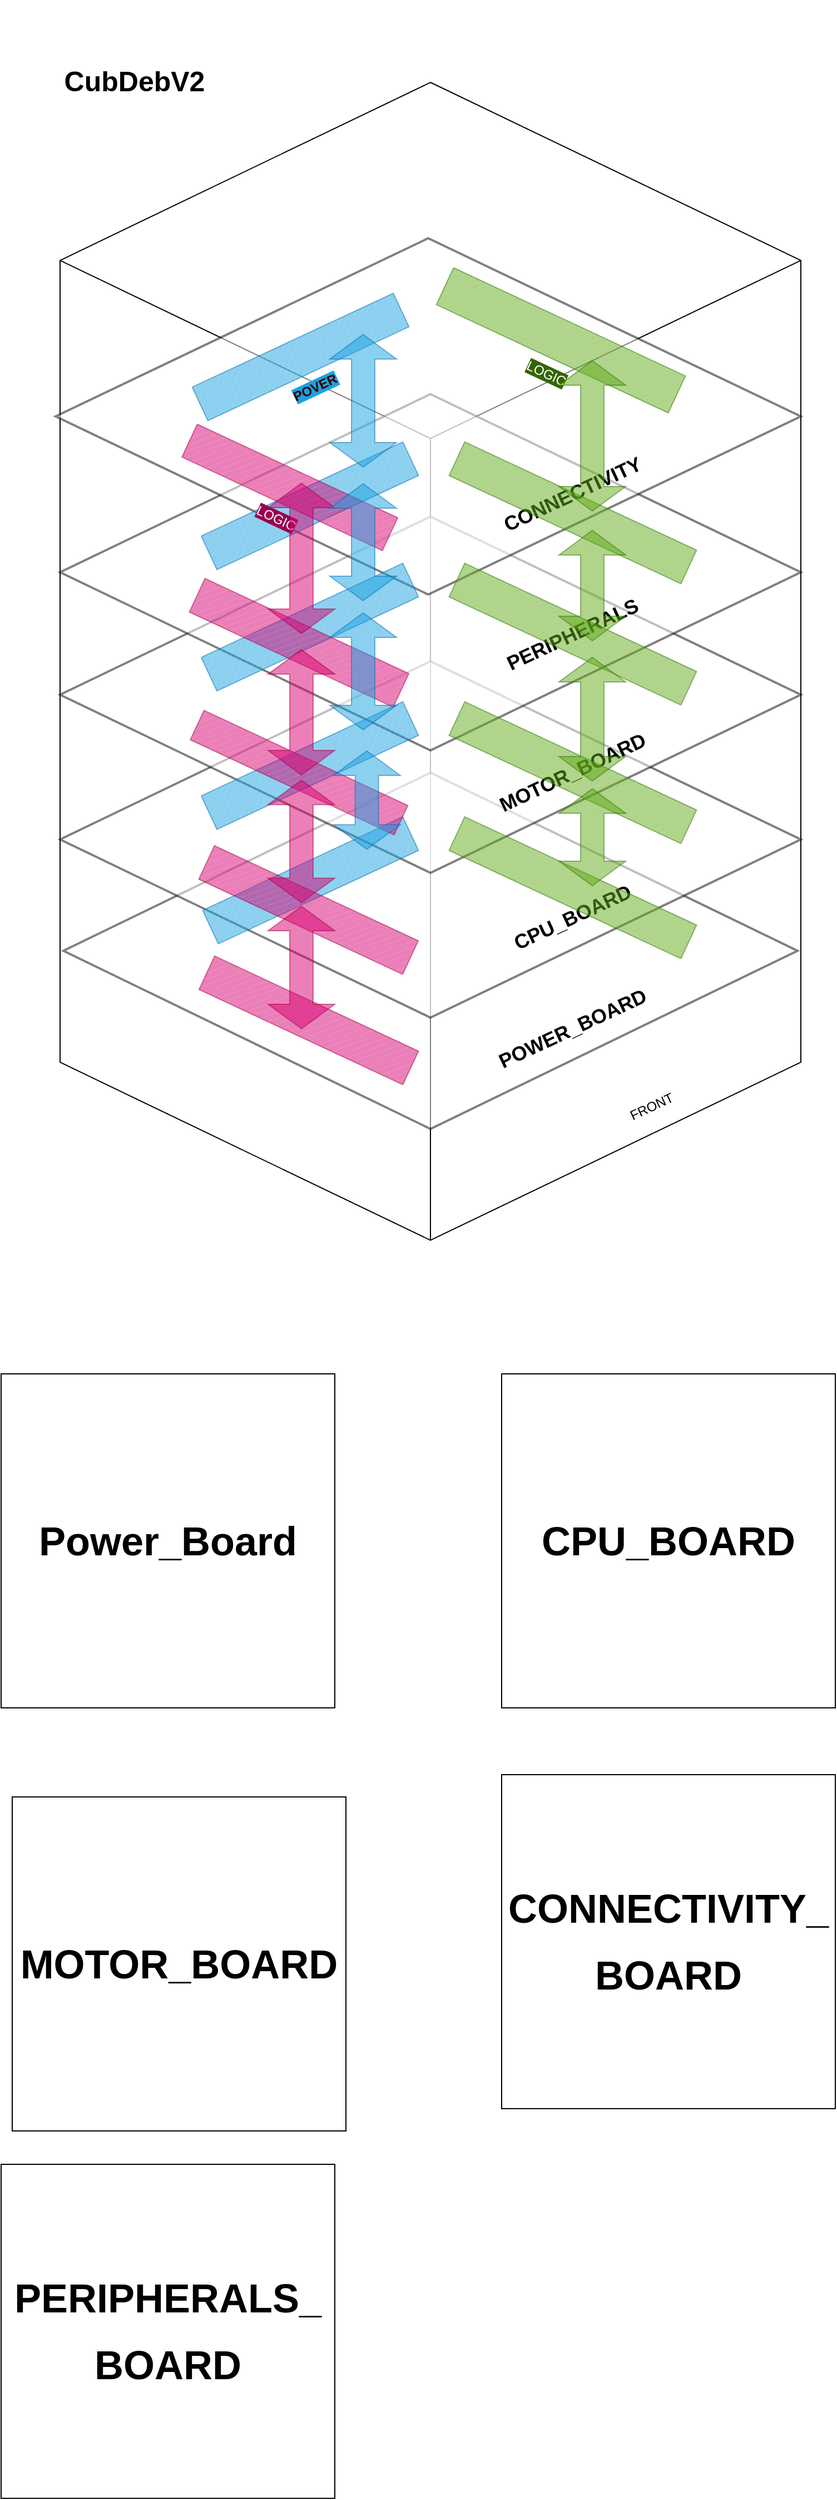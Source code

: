 <mxfile version="14.4.9" type="github">
  <diagram id="mQI_0nkD2IU0TEgh4_OI" name="Page-1">
    <mxGraphModel dx="2370" dy="3671" grid="1" gridSize="10" guides="1" tooltips="1" connect="1" arrows="1" fold="1" page="1" pageScale="1" pageWidth="827" pageHeight="1169" math="0" shadow="0">
      <root>
        <mxCell id="0" />
        <mxCell id="1" parent="0" />
        <mxCell id="HH_CeNtuvAIVPq_1st5i-8" value="" style="html=1;whiteSpace=wrap;shape=isoCube2;backgroundOutline=1;isoAngle=15;gradientColor=#ffffff;fillColor=none;" vertex="1" parent="1">
          <mxGeometry x="83" y="-1120" width="666" height="1040" as="geometry" />
        </mxCell>
        <mxCell id="HH_CeNtuvAIVPq_1st5i-1" value="&lt;h1&gt;&lt;font style=&quot;font-size: 36px&quot; face=&quot;Helvetica&quot;&gt;Power_Board&lt;/font&gt;&lt;/h1&gt;" style="whiteSpace=wrap;html=1;aspect=fixed;" vertex="1" parent="1">
          <mxGeometry x="30" y="40" width="300" height="300" as="geometry" />
        </mxCell>
        <mxCell id="HH_CeNtuvAIVPq_1st5i-2" value="&lt;h1&gt;&lt;font style=&quot;font-size: 36px&quot;&gt;CPU_BOARD&lt;br&gt;&lt;/font&gt;&lt;/h1&gt;" style="whiteSpace=wrap;html=1;aspect=fixed;" vertex="1" parent="1">
          <mxGeometry x="480" y="40" width="300" height="300" as="geometry" />
        </mxCell>
        <mxCell id="HH_CeNtuvAIVPq_1st5i-4" value="&lt;h1&gt;&lt;font style=&quot;font-size: 36px&quot;&gt;CONNECTIVITY_&lt;/font&gt;&lt;/h1&gt;&lt;h1&gt;&lt;font style=&quot;font-size: 36px&quot;&gt;BOARD&lt;/font&gt;&lt;/h1&gt;" style="whiteSpace=wrap;html=1;aspect=fixed;" vertex="1" parent="1">
          <mxGeometry x="480" y="400" width="300" height="300" as="geometry" />
        </mxCell>
        <mxCell id="HH_CeNtuvAIVPq_1st5i-5" value="&lt;h1&gt;&lt;font style=&quot;font-size: 36px&quot;&gt;MOTOR_BOARD&lt;/font&gt;&lt;/h1&gt;" style="whiteSpace=wrap;html=1;aspect=fixed;" vertex="1" parent="1">
          <mxGeometry x="40" y="420" width="300" height="300" as="geometry" />
        </mxCell>
        <mxCell id="HH_CeNtuvAIVPq_1st5i-7" value="&lt;h1&gt;&lt;font style=&quot;font-size: 36px&quot;&gt;PERIPHERALS_&lt;/font&gt;&lt;/h1&gt;&lt;div&gt;&lt;h1&gt;&lt;font style=&quot;font-size: 36px&quot;&gt;BOARD&lt;/font&gt;&lt;/h1&gt;&lt;/div&gt;" style="whiteSpace=wrap;html=1;aspect=fixed;" vertex="1" parent="1">
          <mxGeometry x="30" y="750" width="300" height="300" as="geometry" />
        </mxCell>
        <mxCell id="HH_CeNtuvAIVPq_1st5i-13" value="" style="strokeWidth=2;html=1;shape=mxgraph.flowchart.decision;whiteSpace=wrap;opacity=50;" vertex="1" parent="1">
          <mxGeometry x="86" y="-500" width="660" height="320" as="geometry" />
        </mxCell>
        <mxCell id="HH_CeNtuvAIVPq_1st5i-14" value="" style="strokeWidth=2;html=1;shape=mxgraph.flowchart.decision;whiteSpace=wrap;opacity=50;" vertex="1" parent="1">
          <mxGeometry x="83" y="-600" width="666" height="320" as="geometry" />
        </mxCell>
        <mxCell id="HH_CeNtuvAIVPq_1st5i-15" value="" style="strokeWidth=2;html=1;shape=mxgraph.flowchart.decision;whiteSpace=wrap;opacity=50;" vertex="1" parent="1">
          <mxGeometry x="83" y="-730" width="666" height="320" as="geometry" />
        </mxCell>
        <mxCell id="HH_CeNtuvAIVPq_1st5i-16" value="" style="strokeWidth=2;html=1;shape=mxgraph.flowchart.decision;whiteSpace=wrap;opacity=50;" vertex="1" parent="1">
          <mxGeometry x="83" y="-840" width="666" height="320" as="geometry" />
        </mxCell>
        <mxCell id="HH_CeNtuvAIVPq_1st5i-17" value="" style="strokeWidth=2;html=1;shape=mxgraph.flowchart.decision;whiteSpace=wrap;opacity=50;" vertex="1" parent="1">
          <mxGeometry x="79" y="-980" width="670" height="320" as="geometry" />
        </mxCell>
        <mxCell id="HH_CeNtuvAIVPq_1st5i-18" value="&lt;h2&gt;POWER_BOARD&lt;/h2&gt;" style="text;html=1;strokeColor=none;fillColor=none;align=center;verticalAlign=middle;whiteSpace=wrap;rounded=0;opacity=50;rotation=-25;" vertex="1" parent="1">
          <mxGeometry x="459" y="-280" width="170" height="20" as="geometry" />
        </mxCell>
        <mxCell id="HH_CeNtuvAIVPq_1st5i-19" value="&lt;div&gt;&lt;h2&gt;CPU_BOARD&lt;/h2&gt;&lt;/div&gt;" style="text;html=1;strokeColor=none;fillColor=none;align=center;verticalAlign=middle;whiteSpace=wrap;rounded=0;opacity=50;rotation=-25;" vertex="1" parent="1">
          <mxGeometry x="459" y="-380" width="170" height="20" as="geometry" />
        </mxCell>
        <mxCell id="HH_CeNtuvAIVPq_1st5i-20" value="&lt;h2&gt;MOTOR_BOARD&lt;/h2&gt;" style="text;html=1;strokeColor=none;fillColor=none;align=center;verticalAlign=middle;whiteSpace=wrap;rounded=0;opacity=50;rotation=-25;" vertex="1" parent="1">
          <mxGeometry x="459" y="-510" width="170" height="20" as="geometry" />
        </mxCell>
        <mxCell id="HH_CeNtuvAIVPq_1st5i-22" value="&lt;h2&gt;CONNECTIVITY&lt;/h2&gt;" style="text;html=1;strokeColor=none;fillColor=none;align=center;verticalAlign=middle;whiteSpace=wrap;rounded=0;opacity=50;rotation=-25;" vertex="1" parent="1">
          <mxGeometry x="459" y="-760" width="170" height="20" as="geometry" />
        </mxCell>
        <mxCell id="HH_CeNtuvAIVPq_1st5i-24" value="&lt;h2&gt;PERIPHERALS&lt;/h2&gt;" style="text;html=1;strokeColor=none;fillColor=none;align=center;verticalAlign=middle;whiteSpace=wrap;rounded=0;opacity=50;rotation=-25;" vertex="1" parent="1">
          <mxGeometry x="459" y="-634" width="170" height="20" as="geometry" />
        </mxCell>
        <mxCell id="HH_CeNtuvAIVPq_1st5i-25" value="" style="verticalLabelPosition=bottom;verticalAlign=top;html=1;shape=mxgraph.basic.patternFillRect;fillStyle=diag;step=5;fillStrokeWidth=0.2;fillStrokeColor=#dddddd;opacity=50;rotation=-25;strokeColor=#006EAF;fontColor=#ffffff;fillColor=#1BA1E2;" vertex="1" parent="1">
          <mxGeometry x="208.93" y="-419.88" width="198.59" height="33.24" as="geometry" />
        </mxCell>
        <mxCell id="HH_CeNtuvAIVPq_1st5i-27" value="" style="verticalLabelPosition=bottom;verticalAlign=top;html=1;shape=mxgraph.basic.patternFillRect;fillStyle=diag;step=5;fillStrokeWidth=0.2;fillStrokeColor=#dddddd;opacity=50;rotation=-25;strokeColor=#006EAF;fontColor=#ffffff;fillColor=#1BA1E2;" vertex="1" parent="1">
          <mxGeometry x="207.59" y="-522.96" width="200" height="33.24" as="geometry" />
        </mxCell>
        <mxCell id="HH_CeNtuvAIVPq_1st5i-29" value="" style="verticalLabelPosition=bottom;verticalAlign=top;html=1;shape=mxgraph.basic.patternFillRect;fillStyle=diag;step=5;fillStrokeWidth=0.2;fillStrokeColor=#dddddd;opacity=50;rotation=-25;strokeColor=#006EAF;fontColor=#ffffff;fillColor=#1BA1E2;" vertex="1" parent="1">
          <mxGeometry x="207.59" y="-756.34" width="200" height="33.24" as="geometry" />
        </mxCell>
        <mxCell id="HH_CeNtuvAIVPq_1st5i-34" value="" style="verticalLabelPosition=bottom;verticalAlign=top;html=1;shape=mxgraph.basic.patternFillRect;fillStyle=diag;step=5;fillStrokeWidth=0.2;fillStrokeColor=#dddddd;opacity=50;rotation=-25;strokeColor=#006EAF;fontColor=#ffffff;fillColor=#1BA1E2;" vertex="1" parent="1">
          <mxGeometry x="207.59" y="-647.34" width="200" height="33.24" as="geometry" />
        </mxCell>
        <mxCell id="HH_CeNtuvAIVPq_1st5i-37" value="" style="verticalLabelPosition=bottom;verticalAlign=top;html=1;shape=mxgraph.basic.patternFillRect;fillStyle=diag;step=5;fillStrokeWidth=0.2;fillStrokeColor=#dddddd;opacity=50;rotation=-155;strokeColor=#2D7600;fontColor=#ffffff;fillColor=#60a917;" vertex="1" parent="1">
          <mxGeometry x="429" y="-641" width="230" height="33.24" as="geometry" />
        </mxCell>
        <mxCell id="HH_CeNtuvAIVPq_1st5i-38" value="" style="verticalLabelPosition=bottom;verticalAlign=top;html=1;shape=mxgraph.basic.patternFillRect;fillStyle=diag;step=5;fillStrokeWidth=0.2;fillStrokeColor=#dddddd;opacity=50;rotation=-155;strokeColor=#2D7600;fontColor=#ffffff;fillColor=#60a917;" vertex="1" parent="1">
          <mxGeometry x="429" y="-750" width="230" height="33.24" as="geometry" />
        </mxCell>
        <mxCell id="HH_CeNtuvAIVPq_1st5i-39" value="&lt;font color=&quot;#FFFFFF&quot;&gt;&lt;span style=&quot;background-color: rgb(51 , 102 , 0)&quot;&gt;LOGIC&lt;/span&gt;&lt;/font&gt;" style="verticalLabelPosition=bottom;verticalAlign=top;html=1;shape=mxgraph.basic.patternFillRect;fillStyle=diag;step=5;fillStrokeWidth=0.2;fillStrokeColor=#dddddd;opacity=50;rotation=25;strokeColor=#2D7600;fontColor=#ffffff;fillColor=#60a917;" vertex="1" parent="1">
          <mxGeometry x="418.29" y="-906.6" width="230" height="36.59" as="geometry" />
        </mxCell>
        <mxCell id="HH_CeNtuvAIVPq_1st5i-40" value="" style="verticalLabelPosition=bottom;verticalAlign=top;html=1;shape=mxgraph.basic.patternFillRect;fillStyle=diag;step=5;fillStrokeWidth=0.2;fillStrokeColor=#dddddd;opacity=50;rotation=-155;strokeColor=#2D7600;fontColor=#ffffff;fillColor=#60a917;" vertex="1" parent="1">
          <mxGeometry x="429" y="-516.62" width="230" height="33.24" as="geometry" />
        </mxCell>
        <mxCell id="HH_CeNtuvAIVPq_1st5i-41" value="" style="verticalLabelPosition=bottom;verticalAlign=top;html=1;shape=mxgraph.basic.patternFillRect;fillStyle=diag;step=5;fillStrokeWidth=0.2;fillStrokeColor=#dddddd;opacity=50;rotation=-155;strokeColor=#2D7600;fontColor=#ffffff;fillColor=#60a917;" vertex="1" parent="1">
          <mxGeometry x="429" y="-413.24" width="230" height="33.24" as="geometry" />
        </mxCell>
        <mxCell id="HH_CeNtuvAIVPq_1st5i-42" value="" style="verticalLabelPosition=bottom;verticalAlign=top;html=1;shape=mxgraph.basic.patternFillRect;fillStyle=diag;step=5;fillStrokeWidth=0.2;fillStrokeColor=#dddddd;opacity=50;rotation=-155;strokeColor=#A50040;fontColor=#ffffff;fillColor=#d80073;" vertex="1" parent="1">
          <mxGeometry x="205.47" y="-294.13" width="202.23" height="33.24" as="geometry" />
        </mxCell>
        <mxCell id="HH_CeNtuvAIVPq_1st5i-43" value="" style="verticalLabelPosition=bottom;verticalAlign=top;html=1;shape=mxgraph.basic.patternFillRect;fillStyle=diag;step=5;fillStrokeWidth=0.2;fillStrokeColor=#dddddd;opacity=50;rotation=-155;strokeColor=#A50040;fontColor=#ffffff;fillColor=#d80073;" vertex="1" parent="1">
          <mxGeometry x="205.29" y="-393.24" width="202.23" height="33.24" as="geometry" />
        </mxCell>
        <mxCell id="HH_CeNtuvAIVPq_1st5i-44" value="" style="verticalLabelPosition=bottom;verticalAlign=top;html=1;shape=mxgraph.basic.patternFillRect;fillStyle=diag;step=5;fillStrokeWidth=0.2;fillStrokeColor=#dddddd;opacity=50;rotation=-155;strokeColor=#A50040;fontColor=#ffffff;fillColor=#d80073;" vertex="1" parent="1">
          <mxGeometry x="196.77" y="-514.55" width="202.23" height="29.11" as="geometry" />
        </mxCell>
        <mxCell id="HH_CeNtuvAIVPq_1st5i-45" value="" style="verticalLabelPosition=bottom;verticalAlign=top;html=1;shape=mxgraph.basic.patternFillRect;fillStyle=diag;step=5;fillStrokeWidth=0.2;fillStrokeColor=#dddddd;opacity=50;rotation=-155;strokeColor=#A50040;fontColor=#ffffff;fillColor=#d80073;" vertex="1" parent="1">
          <mxGeometry x="196.77" y="-633.24" width="202.23" height="33.24" as="geometry" />
        </mxCell>
        <mxCell id="HH_CeNtuvAIVPq_1st5i-48" value="&lt;div align=&quot;center&quot;&gt;&lt;font color=&quot;#330000&quot;&gt;&lt;span style=&quot;background-color: rgb(27 , 161 , 226)&quot;&gt;&lt;b&gt;POVER&lt;/b&gt;&lt;/span&gt;&lt;/font&gt;&lt;/div&gt;" style="verticalLabelPosition=bottom;verticalAlign=top;html=1;shape=mxgraph.basic.patternFillRect;fillStyle=diag;step=5;fillStrokeWidth=0.2;fillStrokeColor=#dddddd;opacity=50;rotation=-25;strokeColor=#006EAF;fontColor=#ffffff;fillColor=#1BA1E2;align=center;" vertex="1" parent="1">
          <mxGeometry x="199.47" y="-890" width="199.53" height="33.24" as="geometry" />
        </mxCell>
        <mxCell id="HH_CeNtuvAIVPq_1st5i-49" value="&lt;span style=&quot;background-color: rgb(153 , 0 , 77)&quot;&gt;LOGIC&lt;/span&gt;" style="verticalLabelPosition=bottom;verticalAlign=top;html=1;shape=mxgraph.basic.patternFillRect;fillStyle=diag;step=5;fillStrokeWidth=0.2;fillStrokeColor=#dddddd;opacity=50;rotation=25;strokeColor=#A50040;fontColor=#ffffff;fillColor=#d80073;" vertex="1" parent="1">
          <mxGeometry x="190.14" y="-772.5" width="198.85" height="32.56" as="geometry" />
        </mxCell>
        <mxCell id="HH_CeNtuvAIVPq_1st5i-52" value="&lt;div style=&quot;font-size: 25px&quot;&gt;&lt;h1&gt;&lt;font style=&quot;font-size: 25px&quot;&gt;&lt;b&gt;CubDebV2&lt;/b&gt;&lt;/font&gt;&lt;/h1&gt;&lt;/div&gt;" style="text;html=1;strokeColor=none;fillColor=none;align=center;verticalAlign=middle;whiteSpace=wrap;rounded=0;opacity=50;" vertex="1" parent="1">
          <mxGeometry x="130" y="-1140" width="40" height="20" as="geometry" />
        </mxCell>
        <mxCell id="HH_CeNtuvAIVPq_1st5i-61" value="" style="html=1;shadow=0;dashed=0;align=center;verticalAlign=middle;shape=mxgraph.arrows2.twoWayArrow;dy=0.65;dx=22;opacity=50;labelBackgroundColor=#99004D;labelBorderColor=#000000;direction=east;flipH=1;flipV=0;fillColor=#d80073;strokeColor=#A50040;fontColor=#ffffff;rotation=-90;" vertex="1" parent="1">
          <mxGeometry x="232.5" y="-722.5" width="135" height="60" as="geometry" />
        </mxCell>
        <mxCell id="HH_CeNtuvAIVPq_1st5i-63" value="" style="html=1;shadow=0;dashed=0;align=center;verticalAlign=middle;shape=mxgraph.arrows2.twoWayArrow;dy=0.65;dx=22;opacity=50;labelBackgroundColor=#99004D;labelBorderColor=#000000;direction=east;flipH=1;flipV=0;fillColor=#d80073;strokeColor=#A50040;fontColor=#ffffff;rotation=-90;" vertex="1" parent="1">
          <mxGeometry x="243.75" y="-584.21" width="112.5" height="60" as="geometry" />
        </mxCell>
        <mxCell id="HH_CeNtuvAIVPq_1st5i-64" value="" style="html=1;shadow=0;dashed=0;align=center;verticalAlign=middle;shape=mxgraph.arrows2.twoWayArrow;dy=0.65;dx=22;opacity=50;labelBackgroundColor=#99004D;labelBorderColor=#000000;direction=east;flipH=1;flipV=0;fillColor=#d80073;strokeColor=#A50040;fontColor=#ffffff;rotation=-90;" vertex="1" parent="1">
          <mxGeometry x="245" y="-468.24" width="110" height="60" as="geometry" />
        </mxCell>
        <mxCell id="HH_CeNtuvAIVPq_1st5i-65" value="" style="html=1;shadow=0;dashed=0;align=center;verticalAlign=middle;shape=mxgraph.arrows2.twoWayArrow;dy=0.65;dx=22;opacity=50;labelBackgroundColor=#99004D;labelBorderColor=#000000;direction=east;flipH=1;flipV=0;fillColor=#d80073;strokeColor=#A50040;fontColor=#ffffff;rotation=-90;" vertex="1" parent="1">
          <mxGeometry x="245" y="-355" width="110" height="60" as="geometry" />
        </mxCell>
        <mxCell id="HH_CeNtuvAIVPq_1st5i-67" value="" style="html=1;shadow=0;dashed=0;align=center;verticalAlign=middle;shape=mxgraph.arrows2.twoWayArrow;dy=0.65;dx=22;opacity=50;labelBackgroundColor=#99004D;labelBorderColor=#000000;direction=east;flipH=1;flipV=0;fillColor=#60a917;strokeColor=#2D7600;fontColor=#ffffff;rotation=-90;" vertex="1" parent="1">
          <mxGeometry x="494" y="-832.5" width="135" height="60" as="geometry" />
        </mxCell>
        <mxCell id="HH_CeNtuvAIVPq_1st5i-70" value="" style="html=1;shadow=0;dashed=0;align=center;verticalAlign=middle;shape=mxgraph.arrows2.twoWayArrow;dy=0.65;dx=22;opacity=50;labelBackgroundColor=#99004D;labelBorderColor=#000000;direction=east;flipH=1;flipV=0;fillColor=#60a917;strokeColor=#2D7600;fontColor=#ffffff;rotation=-90;" vertex="1" parent="1">
          <mxGeometry x="512" y="-698" width="99" height="60" as="geometry" />
        </mxCell>
        <mxCell id="HH_CeNtuvAIVPq_1st5i-71" value="" style="html=1;shadow=0;dashed=0;align=center;verticalAlign=middle;shape=mxgraph.arrows2.twoWayArrow;dy=0.65;dx=22;opacity=50;labelBackgroundColor=#99004D;labelBorderColor=#000000;direction=east;flipH=1;flipV=0;fillColor=#60a917;strokeColor=#2D7600;fontColor=#ffffff;rotation=-90;" vertex="1" parent="1">
          <mxGeometry x="506" y="-578" width="111" height="60" as="geometry" />
        </mxCell>
        <mxCell id="HH_CeNtuvAIVPq_1st5i-72" value="" style="html=1;shadow=0;dashed=0;align=center;verticalAlign=middle;shape=mxgraph.arrows2.twoWayArrow;dy=0.65;dx=22;opacity=50;labelBackgroundColor=#99004D;labelBorderColor=#000000;direction=east;flipH=1;flipV=0;fillColor=#60a917;strokeColor=#2D7600;fontColor=#ffffff;rotation=-90;" vertex="1" parent="1">
          <mxGeometry x="518" y="-472" width="87" height="60" as="geometry" />
        </mxCell>
        <mxCell id="HH_CeNtuvAIVPq_1st5i-73" value="" style="html=1;shadow=0;dashed=0;align=center;verticalAlign=middle;shape=mxgraph.arrows2.twoWayArrow;dy=0.65;dx=22;opacity=50;labelBackgroundColor=#99004D;labelBorderColor=#000000;direction=east;flipH=1;flipV=0;fillColor=#1ba1e2;strokeColor=#006EAF;fontColor=#ffffff;rotation=-90;" vertex="1" parent="1">
          <mxGeometry x="296" y="-864" width="119" height="60" as="geometry" />
        </mxCell>
        <mxCell id="HH_CeNtuvAIVPq_1st5i-74" value="" style="html=1;shadow=0;dashed=0;align=center;verticalAlign=middle;shape=mxgraph.arrows2.twoWayArrow;dy=0.65;dx=22;opacity=50;labelBackgroundColor=#99004D;labelBorderColor=#000000;direction=east;flipH=1;flipV=0;fillColor=#1ba1e2;strokeColor=#006EAF;fontColor=#ffffff;rotation=-90;" vertex="1" parent="1">
          <mxGeometry x="303" y="-737" width="105" height="60" as="geometry" />
        </mxCell>
        <mxCell id="HH_CeNtuvAIVPq_1st5i-75" value="" style="html=1;shadow=0;dashed=0;align=center;verticalAlign=middle;shape=mxgraph.arrows2.twoWayArrow;dy=0.65;dx=22;opacity=50;labelBackgroundColor=#99004D;labelBorderColor=#000000;direction=east;flipH=1;flipV=0;fillColor=#1ba1e2;strokeColor=#006EAF;fontColor=#ffffff;rotation=-90;" vertex="1" parent="1">
          <mxGeometry x="303" y="-621" width="105" height="60" as="geometry" />
        </mxCell>
        <mxCell id="HH_CeNtuvAIVPq_1st5i-76" value="" style="html=1;shadow=0;dashed=0;align=center;verticalAlign=middle;shape=mxgraph.arrows2.twoWayArrow;dy=0.65;dx=22;opacity=50;labelBackgroundColor=#99004D;labelBorderColor=#000000;direction=east;flipH=1;flipV=0;fillColor=#1ba1e2;strokeColor=#006EAF;fontColor=#ffffff;rotation=-90;" vertex="1" parent="1">
          <mxGeometry x="314.65" y="-505.35" width="88.29" height="60" as="geometry" />
        </mxCell>
        <mxCell id="HH_CeNtuvAIVPq_1st5i-79" value="FRONT" style="text;html=1;strokeColor=none;fillColor=none;align=center;verticalAlign=middle;whiteSpace=wrap;rounded=0;opacity=50;rotation=-25;" vertex="1" parent="1">
          <mxGeometry x="530" y="-210" width="170" height="20" as="geometry" />
        </mxCell>
      </root>
    </mxGraphModel>
  </diagram>
</mxfile>
